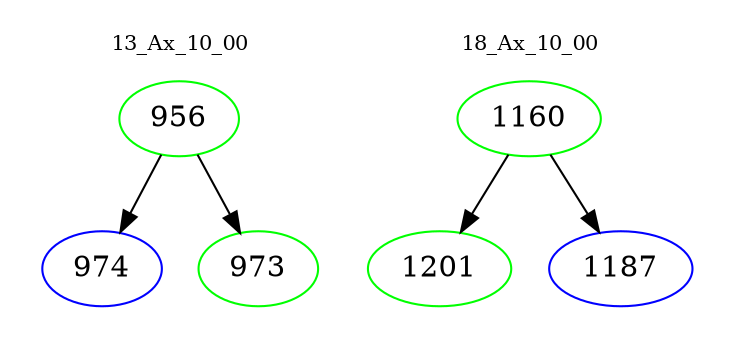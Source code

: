 digraph{
subgraph cluster_0 {
color = white
label = "13_Ax_10_00";
fontsize=10;
T0_956 [label="956", color="green"]
T0_956 -> T0_974 [color="black"]
T0_974 [label="974", color="blue"]
T0_956 -> T0_973 [color="black"]
T0_973 [label="973", color="green"]
}
subgraph cluster_1 {
color = white
label = "18_Ax_10_00";
fontsize=10;
T1_1160 [label="1160", color="green"]
T1_1160 -> T1_1201 [color="black"]
T1_1201 [label="1201", color="green"]
T1_1160 -> T1_1187 [color="black"]
T1_1187 [label="1187", color="blue"]
}
}
